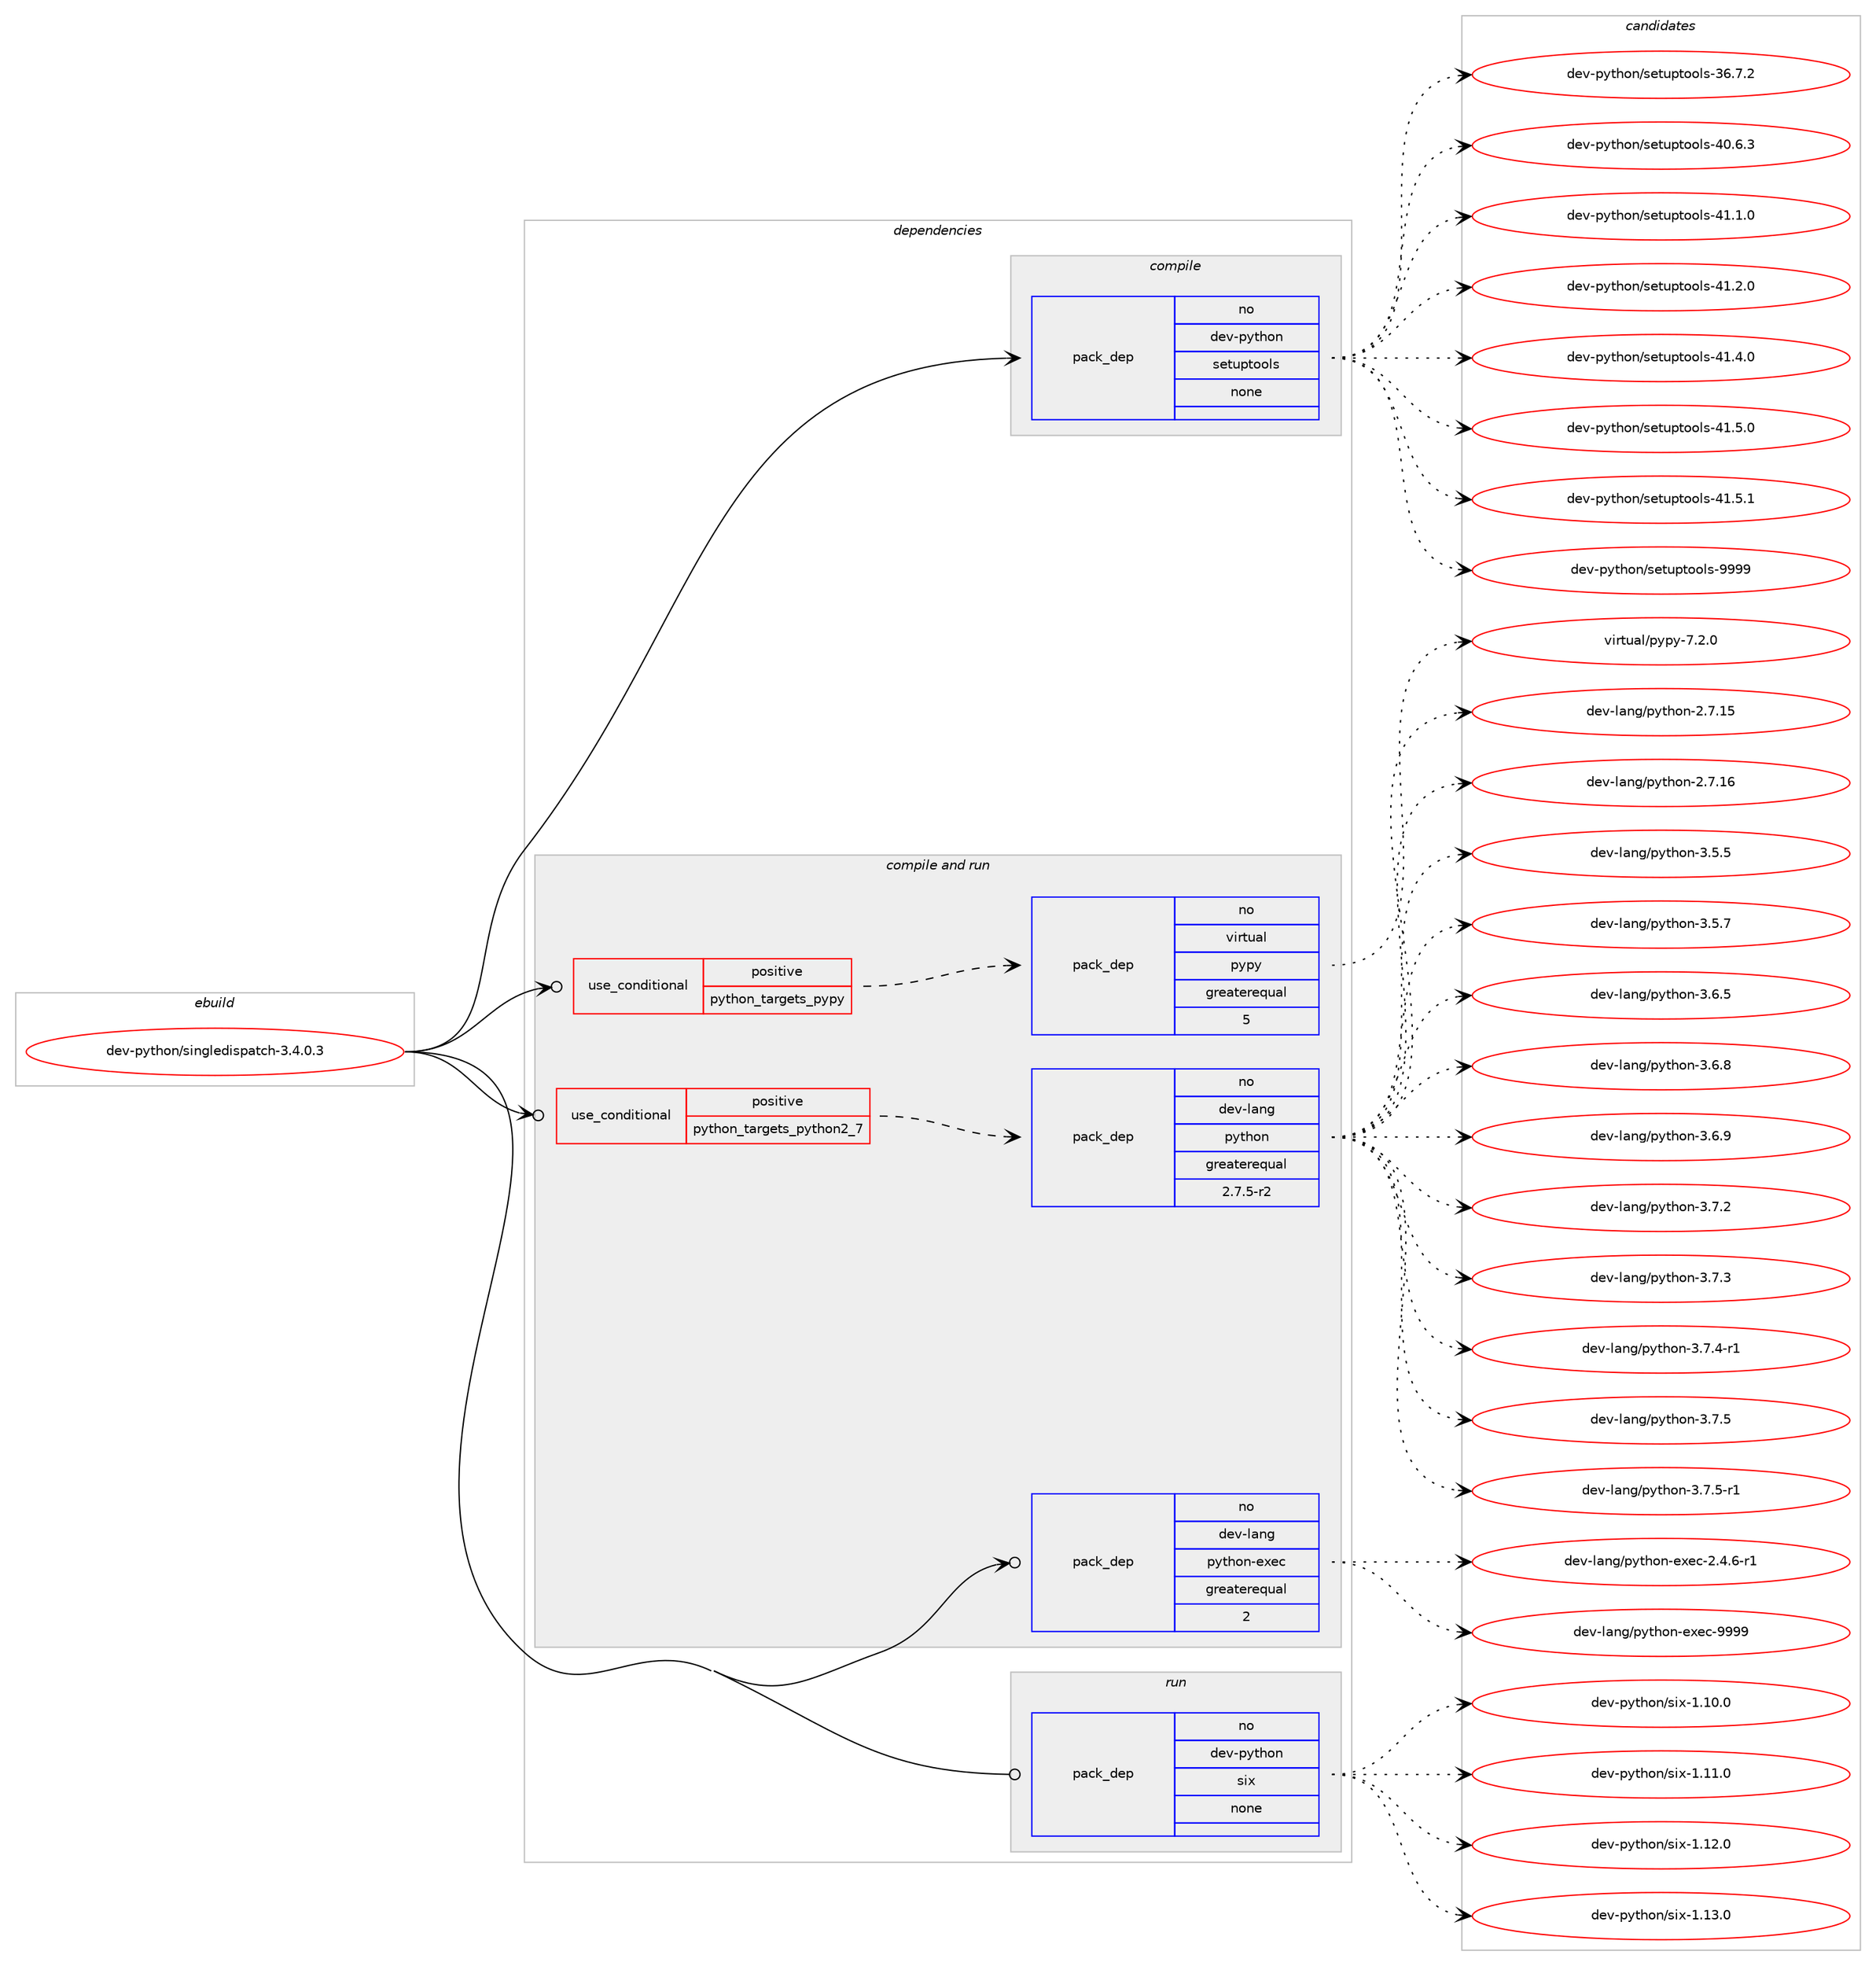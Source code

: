 digraph prolog {

# *************
# Graph options
# *************

newrank=true;
concentrate=true;
compound=true;
graph [rankdir=LR,fontname=Helvetica,fontsize=10,ranksep=1.5];#, ranksep=2.5, nodesep=0.2];
edge  [arrowhead=vee];
node  [fontname=Helvetica,fontsize=10];

# **********
# The ebuild
# **********

subgraph cluster_leftcol {
color=gray;
rank=same;
label=<<i>ebuild</i>>;
id [label="dev-python/singledispatch-3.4.0.3", color=red, width=4, href="../dev-python/singledispatch-3.4.0.3.svg"];
}

# ****************
# The dependencies
# ****************

subgraph cluster_midcol {
color=gray;
label=<<i>dependencies</i>>;
subgraph cluster_compile {
fillcolor="#eeeeee";
style=filled;
label=<<i>compile</i>>;
subgraph pack476065 {
dependency637338 [label=<<TABLE BORDER="0" CELLBORDER="1" CELLSPACING="0" CELLPADDING="4" WIDTH="220"><TR><TD ROWSPAN="6" CELLPADDING="30">pack_dep</TD></TR><TR><TD WIDTH="110">no</TD></TR><TR><TD>dev-python</TD></TR><TR><TD>setuptools</TD></TR><TR><TD>none</TD></TR><TR><TD></TD></TR></TABLE>>, shape=none, color=blue];
}
id:e -> dependency637338:w [weight=20,style="solid",arrowhead="vee"];
}
subgraph cluster_compileandrun {
fillcolor="#eeeeee";
style=filled;
label=<<i>compile and run</i>>;
subgraph cond149392 {
dependency637339 [label=<<TABLE BORDER="0" CELLBORDER="1" CELLSPACING="0" CELLPADDING="4"><TR><TD ROWSPAN="3" CELLPADDING="10">use_conditional</TD></TR><TR><TD>positive</TD></TR><TR><TD>python_targets_pypy</TD></TR></TABLE>>, shape=none, color=red];
subgraph pack476066 {
dependency637340 [label=<<TABLE BORDER="0" CELLBORDER="1" CELLSPACING="0" CELLPADDING="4" WIDTH="220"><TR><TD ROWSPAN="6" CELLPADDING="30">pack_dep</TD></TR><TR><TD WIDTH="110">no</TD></TR><TR><TD>virtual</TD></TR><TR><TD>pypy</TD></TR><TR><TD>greaterequal</TD></TR><TR><TD>5</TD></TR></TABLE>>, shape=none, color=blue];
}
dependency637339:e -> dependency637340:w [weight=20,style="dashed",arrowhead="vee"];
}
id:e -> dependency637339:w [weight=20,style="solid",arrowhead="odotvee"];
subgraph cond149393 {
dependency637341 [label=<<TABLE BORDER="0" CELLBORDER="1" CELLSPACING="0" CELLPADDING="4"><TR><TD ROWSPAN="3" CELLPADDING="10">use_conditional</TD></TR><TR><TD>positive</TD></TR><TR><TD>python_targets_python2_7</TD></TR></TABLE>>, shape=none, color=red];
subgraph pack476067 {
dependency637342 [label=<<TABLE BORDER="0" CELLBORDER="1" CELLSPACING="0" CELLPADDING="4" WIDTH="220"><TR><TD ROWSPAN="6" CELLPADDING="30">pack_dep</TD></TR><TR><TD WIDTH="110">no</TD></TR><TR><TD>dev-lang</TD></TR><TR><TD>python</TD></TR><TR><TD>greaterequal</TD></TR><TR><TD>2.7.5-r2</TD></TR></TABLE>>, shape=none, color=blue];
}
dependency637341:e -> dependency637342:w [weight=20,style="dashed",arrowhead="vee"];
}
id:e -> dependency637341:w [weight=20,style="solid",arrowhead="odotvee"];
subgraph pack476068 {
dependency637343 [label=<<TABLE BORDER="0" CELLBORDER="1" CELLSPACING="0" CELLPADDING="4" WIDTH="220"><TR><TD ROWSPAN="6" CELLPADDING="30">pack_dep</TD></TR><TR><TD WIDTH="110">no</TD></TR><TR><TD>dev-lang</TD></TR><TR><TD>python-exec</TD></TR><TR><TD>greaterequal</TD></TR><TR><TD>2</TD></TR></TABLE>>, shape=none, color=blue];
}
id:e -> dependency637343:w [weight=20,style="solid",arrowhead="odotvee"];
}
subgraph cluster_run {
fillcolor="#eeeeee";
style=filled;
label=<<i>run</i>>;
subgraph pack476069 {
dependency637344 [label=<<TABLE BORDER="0" CELLBORDER="1" CELLSPACING="0" CELLPADDING="4" WIDTH="220"><TR><TD ROWSPAN="6" CELLPADDING="30">pack_dep</TD></TR><TR><TD WIDTH="110">no</TD></TR><TR><TD>dev-python</TD></TR><TR><TD>six</TD></TR><TR><TD>none</TD></TR><TR><TD></TD></TR></TABLE>>, shape=none, color=blue];
}
id:e -> dependency637344:w [weight=20,style="solid",arrowhead="odot"];
}
}

# **************
# The candidates
# **************

subgraph cluster_choices {
rank=same;
color=gray;
label=<<i>candidates</i>>;

subgraph choice476065 {
color=black;
nodesep=1;
choice100101118451121211161041111104711510111611711211611111110811545515446554650 [label="dev-python/setuptools-36.7.2", color=red, width=4,href="../dev-python/setuptools-36.7.2.svg"];
choice100101118451121211161041111104711510111611711211611111110811545524846544651 [label="dev-python/setuptools-40.6.3", color=red, width=4,href="../dev-python/setuptools-40.6.3.svg"];
choice100101118451121211161041111104711510111611711211611111110811545524946494648 [label="dev-python/setuptools-41.1.0", color=red, width=4,href="../dev-python/setuptools-41.1.0.svg"];
choice100101118451121211161041111104711510111611711211611111110811545524946504648 [label="dev-python/setuptools-41.2.0", color=red, width=4,href="../dev-python/setuptools-41.2.0.svg"];
choice100101118451121211161041111104711510111611711211611111110811545524946524648 [label="dev-python/setuptools-41.4.0", color=red, width=4,href="../dev-python/setuptools-41.4.0.svg"];
choice100101118451121211161041111104711510111611711211611111110811545524946534648 [label="dev-python/setuptools-41.5.0", color=red, width=4,href="../dev-python/setuptools-41.5.0.svg"];
choice100101118451121211161041111104711510111611711211611111110811545524946534649 [label="dev-python/setuptools-41.5.1", color=red, width=4,href="../dev-python/setuptools-41.5.1.svg"];
choice10010111845112121116104111110471151011161171121161111111081154557575757 [label="dev-python/setuptools-9999", color=red, width=4,href="../dev-python/setuptools-9999.svg"];
dependency637338:e -> choice100101118451121211161041111104711510111611711211611111110811545515446554650:w [style=dotted,weight="100"];
dependency637338:e -> choice100101118451121211161041111104711510111611711211611111110811545524846544651:w [style=dotted,weight="100"];
dependency637338:e -> choice100101118451121211161041111104711510111611711211611111110811545524946494648:w [style=dotted,weight="100"];
dependency637338:e -> choice100101118451121211161041111104711510111611711211611111110811545524946504648:w [style=dotted,weight="100"];
dependency637338:e -> choice100101118451121211161041111104711510111611711211611111110811545524946524648:w [style=dotted,weight="100"];
dependency637338:e -> choice100101118451121211161041111104711510111611711211611111110811545524946534648:w [style=dotted,weight="100"];
dependency637338:e -> choice100101118451121211161041111104711510111611711211611111110811545524946534649:w [style=dotted,weight="100"];
dependency637338:e -> choice10010111845112121116104111110471151011161171121161111111081154557575757:w [style=dotted,weight="100"];
}
subgraph choice476066 {
color=black;
nodesep=1;
choice1181051141161179710847112121112121455546504648 [label="virtual/pypy-7.2.0", color=red, width=4,href="../virtual/pypy-7.2.0.svg"];
dependency637340:e -> choice1181051141161179710847112121112121455546504648:w [style=dotted,weight="100"];
}
subgraph choice476067 {
color=black;
nodesep=1;
choice10010111845108971101034711212111610411111045504655464953 [label="dev-lang/python-2.7.15", color=red, width=4,href="../dev-lang/python-2.7.15.svg"];
choice10010111845108971101034711212111610411111045504655464954 [label="dev-lang/python-2.7.16", color=red, width=4,href="../dev-lang/python-2.7.16.svg"];
choice100101118451089711010347112121116104111110455146534653 [label="dev-lang/python-3.5.5", color=red, width=4,href="../dev-lang/python-3.5.5.svg"];
choice100101118451089711010347112121116104111110455146534655 [label="dev-lang/python-3.5.7", color=red, width=4,href="../dev-lang/python-3.5.7.svg"];
choice100101118451089711010347112121116104111110455146544653 [label="dev-lang/python-3.6.5", color=red, width=4,href="../dev-lang/python-3.6.5.svg"];
choice100101118451089711010347112121116104111110455146544656 [label="dev-lang/python-3.6.8", color=red, width=4,href="../dev-lang/python-3.6.8.svg"];
choice100101118451089711010347112121116104111110455146544657 [label="dev-lang/python-3.6.9", color=red, width=4,href="../dev-lang/python-3.6.9.svg"];
choice100101118451089711010347112121116104111110455146554650 [label="dev-lang/python-3.7.2", color=red, width=4,href="../dev-lang/python-3.7.2.svg"];
choice100101118451089711010347112121116104111110455146554651 [label="dev-lang/python-3.7.3", color=red, width=4,href="../dev-lang/python-3.7.3.svg"];
choice1001011184510897110103471121211161041111104551465546524511449 [label="dev-lang/python-3.7.4-r1", color=red, width=4,href="../dev-lang/python-3.7.4-r1.svg"];
choice100101118451089711010347112121116104111110455146554653 [label="dev-lang/python-3.7.5", color=red, width=4,href="../dev-lang/python-3.7.5.svg"];
choice1001011184510897110103471121211161041111104551465546534511449 [label="dev-lang/python-3.7.5-r1", color=red, width=4,href="../dev-lang/python-3.7.5-r1.svg"];
dependency637342:e -> choice10010111845108971101034711212111610411111045504655464953:w [style=dotted,weight="100"];
dependency637342:e -> choice10010111845108971101034711212111610411111045504655464954:w [style=dotted,weight="100"];
dependency637342:e -> choice100101118451089711010347112121116104111110455146534653:w [style=dotted,weight="100"];
dependency637342:e -> choice100101118451089711010347112121116104111110455146534655:w [style=dotted,weight="100"];
dependency637342:e -> choice100101118451089711010347112121116104111110455146544653:w [style=dotted,weight="100"];
dependency637342:e -> choice100101118451089711010347112121116104111110455146544656:w [style=dotted,weight="100"];
dependency637342:e -> choice100101118451089711010347112121116104111110455146544657:w [style=dotted,weight="100"];
dependency637342:e -> choice100101118451089711010347112121116104111110455146554650:w [style=dotted,weight="100"];
dependency637342:e -> choice100101118451089711010347112121116104111110455146554651:w [style=dotted,weight="100"];
dependency637342:e -> choice1001011184510897110103471121211161041111104551465546524511449:w [style=dotted,weight="100"];
dependency637342:e -> choice100101118451089711010347112121116104111110455146554653:w [style=dotted,weight="100"];
dependency637342:e -> choice1001011184510897110103471121211161041111104551465546534511449:w [style=dotted,weight="100"];
}
subgraph choice476068 {
color=black;
nodesep=1;
choice10010111845108971101034711212111610411111045101120101994550465246544511449 [label="dev-lang/python-exec-2.4.6-r1", color=red, width=4,href="../dev-lang/python-exec-2.4.6-r1.svg"];
choice10010111845108971101034711212111610411111045101120101994557575757 [label="dev-lang/python-exec-9999", color=red, width=4,href="../dev-lang/python-exec-9999.svg"];
dependency637343:e -> choice10010111845108971101034711212111610411111045101120101994550465246544511449:w [style=dotted,weight="100"];
dependency637343:e -> choice10010111845108971101034711212111610411111045101120101994557575757:w [style=dotted,weight="100"];
}
subgraph choice476069 {
color=black;
nodesep=1;
choice100101118451121211161041111104711510512045494649484648 [label="dev-python/six-1.10.0", color=red, width=4,href="../dev-python/six-1.10.0.svg"];
choice100101118451121211161041111104711510512045494649494648 [label="dev-python/six-1.11.0", color=red, width=4,href="../dev-python/six-1.11.0.svg"];
choice100101118451121211161041111104711510512045494649504648 [label="dev-python/six-1.12.0", color=red, width=4,href="../dev-python/six-1.12.0.svg"];
choice100101118451121211161041111104711510512045494649514648 [label="dev-python/six-1.13.0", color=red, width=4,href="../dev-python/six-1.13.0.svg"];
dependency637344:e -> choice100101118451121211161041111104711510512045494649484648:w [style=dotted,weight="100"];
dependency637344:e -> choice100101118451121211161041111104711510512045494649494648:w [style=dotted,weight="100"];
dependency637344:e -> choice100101118451121211161041111104711510512045494649504648:w [style=dotted,weight="100"];
dependency637344:e -> choice100101118451121211161041111104711510512045494649514648:w [style=dotted,weight="100"];
}
}

}
